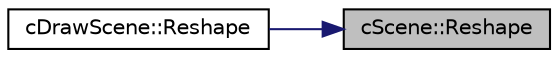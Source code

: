 digraph "cScene::Reshape"
{
 // LATEX_PDF_SIZE
  edge [fontname="Helvetica",fontsize="10",labelfontname="Helvetica",labelfontsize="10"];
  node [fontname="Helvetica",fontsize="10",shape=record];
  rankdir="RL";
  Node1 [label="cScene::Reshape",height=0.2,width=0.4,color="black", fillcolor="grey75", style="filled", fontcolor="black",tooltip=" "];
  Node1 -> Node2 [dir="back",color="midnightblue",fontsize="10",style="solid",fontname="Helvetica"];
  Node2 [label="cDrawScene::Reshape",height=0.2,width=0.4,color="black", fillcolor="white", style="filled",URL="$classc_draw_scene.html#ae9f312505df39778f9c8fdeb4213d2d0",tooltip=" "];
}
